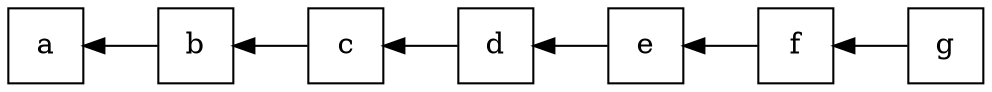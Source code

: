 digraph PowSingleBranch {
    rankdir = RL

    node [ shape=square ]

    g -> f
    f -> e
    e -> d
    d -> c
    c -> b
    b -> a
}

